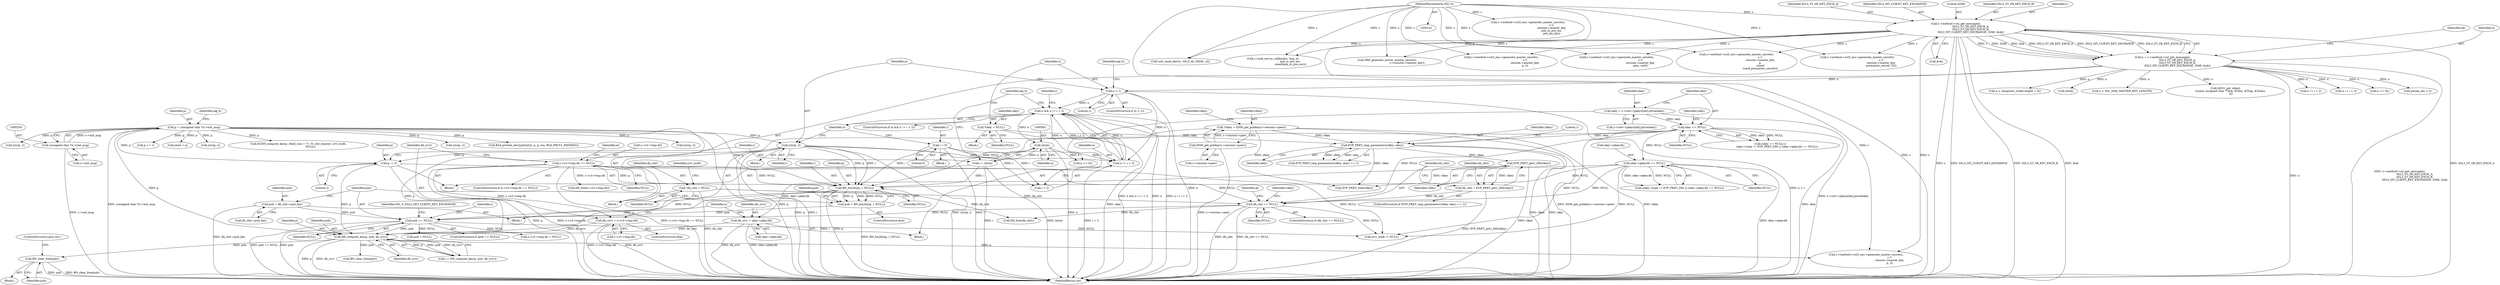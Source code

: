 digraph "0_openssl_3c66a669dfc7b3792f7af0758ea26fe8502ce70c@API" {
"1000752" [label="(Call,BN_clear_free(pub))"];
"1000740" [label="(Call,DH_compute_key(p, pub, dh_srvr))"];
"1000532" [label="(Call,n2s(p, i))"];
"1000201" [label="(Call,p = (unsigned char *)s->init_msg)"];
"1000203" [label="(Call,(unsigned char *)s->init_msg)"];
"1000725" [label="(Call,BN_bin2bn(p, i, NULL))"];
"1000575" [label="(Call,p -= 2)"];
"1000549" [label="(Call,i = 0)"];
"1000578" [label="(Call,i = (int)n)"];
"1000580" [label="(Call,(int)n)"];
"1000553" [label="(Call,n && n != i + 2)"];
"1000555" [label="(Call,n != i + 2)"];
"1000528" [label="(Call,n > 1)"];
"1000184" [label="(Call,n = s->method->ssl_get_message(s,\n                                   SSL3_ST_SR_KEY_EXCH_A,\n                                   SSL3_ST_SR_KEY_EXCH_B,\n                                   SSL3_MT_CLIENT_KEY_EXCHANGE, 2048, &ok))"];
"1000186" [label="(Call,s->method->ssl_get_message(s,\n                                   SSL3_ST_SR_KEY_EXCH_A,\n                                   SSL3_ST_SR_KEY_EXCH_B,\n                                   SSL3_MT_CLIENT_KEY_EXCHANGE, 2048, &ok))"];
"1000142" [label="(MethodParameterIn,SSL *s)"];
"1000616" [label="(Call,skey == NULL)"];
"1000603" [label="(Call,skey = s->cert->pkeys[idx].privatekey)"];
"1000625" [label="(Call,skey->pkey.dh == NULL)"];
"1000649" [label="(Call,s->s3->tmp.dh == NULL)"];
"1000730" [label="(Call,pub == NULL)"];
"1000723" [label="(Call,pub = BN_bin2bn(p, i, NULL))"];
"1000717" [label="(Call,pub = dh_clnt->pub_key)"];
"1000704" [label="(Call,dh_clnt == NULL)"];
"1000699" [label="(Call,dh_clnt = EVP_PKEY_get1_DH(clkey))"];
"1000701" [label="(Call,EVP_PKEY_get1_DH(clkey))"];
"1000695" [label="(Call,EVP_PKEY_cmp_parameters(clkey, skey))"];
"1000682" [label="(Call,*clkey = X509_get_pubkey(s->session->peer))"];
"1000684" [label="(Call,X509_get_pubkey(s->session->peer))"];
"1000524" [label="(Call,*skey = NULL)"];
"1000164" [label="(Call,*dh_clnt = NULL)"];
"1000640" [label="(Call,dh_srvr = skey->pkey.dh)"];
"1000667" [label="(Call,dh_srvr = s->s3->tmp.dh)"];
"1000705" [label="(Identifier,dh_clnt)"];
"1002148" [label="(Call,srvr_ecdh != NULL)"];
"1002056" [label="(Call,start = p)"];
"1001566" [label="(Call,n2s(p, i))"];
"1000585" [label="(Identifier,alg_k)"];
"1000603" [label="(Call,skey = s->cert->pkeys[idx].privatekey)"];
"1000494" [label="(Call,s->method->ssl3_enc->generate_master_secret(s,\n                                                        s->\n                                                        session->master_key,\n                                                        p,\n                                                        sizeof\n                                                        (rand_premaster_secret)))"];
"1000763" [label="(Call,s->s3->tmp.dh = NULL)"];
"1000660" [label="(Identifier,al)"];
"1000170" [label="(Identifier,srvr_ecdh)"];
"1000554" [label="(Identifier,n)"];
"1000723" [label="(Call,pub = BN_bin2bn(p, i, NULL))"];
"1000728" [label="(Identifier,NULL)"];
"1001773" [label="(Call,s->method->ssl3_enc->generate_master_secret(s,\n                                                        s->\n                                                        session->master_key,\n                                                        psk_or_pre_ms,\n                                                        pre_ms_len))"];
"1000722" [label="(ControlStructure,else)"];
"1001475" [label="(Call,ECDH_compute_key(p, (field_size + 7) / 8, clnt_ecpoint, srvr_ecdh,\n                             NULL))"];
"1000524" [label="(Call,*skey = NULL)"];
"1000602" [label="(Block,)"];
"1001570" [label="(Call,n != i + 2)"];
"1000709" [label="(Identifier,al)"];
"1000748" [label="(Block,)"];
"1001616" [label="(Call,s->psk_server_callback(s, tmp_id,\n                                         psk_or_pre_ms,\n                                         sizeof(psk_or_pre_ms)))"];
"1000605" [label="(Call,s->cert->pkeys[idx].privatekey)"];
"1000580" [label="(Call,(int)n)"];
"1000618" [label="(Identifier,NULL)"];
"1000641" [label="(Identifier,dh_srvr)"];
"1000188" [label="(Identifier,SSL3_ST_SR_KEY_EXCH_A)"];
"1000777" [label="(Call,BN_clear_free(pub))"];
"1000730" [label="(Call,pub == NULL)"];
"1000604" [label="(Identifier,skey)"];
"1000743" [label="(Identifier,dh_srvr)"];
"1000718" [label="(Identifier,pub)"];
"1000530" [label="(Literal,1)"];
"1000550" [label="(Identifier,i)"];
"1000616" [label="(Call,skey == NULL)"];
"1000536" [label="(Block,)"];
"1000666" [label="(ControlStructure,else)"];
"1000755" [label="(Call,DH_free(s->s3->tmp.dh))"];
"1000529" [label="(Identifier,n)"];
"1000626" [label="(Call,skey->pkey.dh)"];
"1000753" [label="(Identifier,pub)"];
"1000205" [label="(Call,s->init_msg)"];
"1000649" [label="(Call,s->s3->tmp.dh == NULL)"];
"1000642" [label="(Call,skey->pkey.dh)"];
"1000703" [label="(ControlStructure,if (dh_clnt == NULL))"];
"1000741" [label="(Identifier,p)"];
"1000203" [label="(Call,(unsigned char *)s->init_msg)"];
"1000551" [label="(Literal,0)"];
"1000555" [label="(Call,n != i + 2)"];
"1000732" [label="(Identifier,NULL)"];
"1000190" [label="(Identifier,SSL3_MT_CLIENT_KEY_EXCHANGE)"];
"1000334" [label="(Call,n != i + 2)"];
"1000788" [label="(Call,s->method->ssl3_enc->generate_master_secret(s,\n                                                        s->\n                                                        session->master_key,\n                                                        p, i))"];
"1000650" [label="(Call,s->s3->tmp.dh)"];
"1000617" [label="(Identifier,skey)"];
"1000202" [label="(Identifier,p)"];
"1000533" [label="(Identifier,p)"];
"1000143" [label="(Block,)"];
"1000774" [label="(Call,DH_free(dh_clnt))"];
"1001525" [label="(Call,s->method->ssl3_enc->generate_master_secret(s,\n                                                        s->\n                                                        session->master_key,\n                                                        p, i))"];
"1000682" [label="(Call,*clkey = X509_get_pubkey(s->session->peer))"];
"1000727" [label="(Identifier,i)"];
"1000576" [label="(Identifier,p)"];
"1000184" [label="(Call,n = s->method->ssl_get_message(s,\n                                   SSL3_ST_SR_KEY_EXCH_A,\n                                   SSL3_ST_SR_KEY_EXCH_B,\n                                   SSL3_MT_CLIENT_KEY_EXCHANGE, 2048, &ok))"];
"1000724" [label="(Identifier,pub)"];
"1000526" [label="(Identifier,NULL)"];
"1000582" [label="(Identifier,n)"];
"1000678" [label="(Identifier,n)"];
"1000779" [label="(Call,pub = NULL)"];
"1000532" [label="(Call,n2s(p, i))"];
"1000191" [label="(Literal,2048)"];
"1001346" [label="(Call,n == 0L)"];
"1000698" [label="(Literal,1)"];
"1001423" [label="(Call,p += 1)"];
"1000575" [label="(Call,p -= 2)"];
"1002083" [label="(Call,s->method->ssl3_enc->generate_master_secret(s,\n                                                        s->\n                                                        session->master_key,\n                                                        premaster_secret, 32))"];
"1000739" [label="(Identifier,i)"];
"1001811" [label="(Call,param_len > n)"];
"1000847" [label="(Call,n2s(p, i))"];
"1002138" [label="(Call,ssl3_send_alert(s, SSL3_AL_FATAL, al))"];
"1000683" [label="(Identifier,clkey)"];
"1000716" [label="(Identifier,clkey)"];
"1000693" [label="(ControlStructure,if (EVP_PKEY_cmp_parameters(clkey, skey) == 1))"];
"1000615" [label="(Call,(skey == NULL) ||\n                (skey->type != EVP_PKEY_DH) || (skey->pkey.dh == NULL))"];
"1000192" [label="(Call,&ok)"];
"1000680" [label="(Block,)"];
"1000565" [label="(Identifier,s)"];
"1000856" [label="(Call,n < (long)(enc_ticket.length + 6))"];
"1000385" [label="(Call,RSA_private_decrypt((int)n, p, p, rsa, RSA_PKCS1_PADDING))"];
"1002163" [label="(MethodReturn,int)"];
"1000198" [label="(Call,(int)n)"];
"1000622" [label="(Identifier,skey)"];
"1000364" [label="(Call,n < SSL_MAX_MASTER_KEY_LENGTH)"];
"1000657" [label="(Identifier,NULL)"];
"1000186" [label="(Call,s->method->ssl_get_message(s,\n                                   SSL3_ST_SR_KEY_EXCH_A,\n                                   SSL3_ST_SR_KEY_EXCH_B,\n                                   SSL3_MT_CLIENT_KEY_EXCHANGE, 2048, &ok))"];
"1001915" [label="(Call,SRP_generate_server_master_secret(s,\n                                               s->session->master_key))"];
"1000731" [label="(Identifier,pub)"];
"1000330" [label="(Call,n2s(p, i))"];
"1000704" [label="(Call,dh_clnt == NULL)"];
"1001194" [label="(Call,s->method->ssl3_enc->generate_master_secret(s,\n                                                        s->\n                                                        session->master_key,\n                                                        pms, outl))"];
"1000668" [label="(Identifier,dh_srvr)"];
"1000719" [label="(Call,dh_clnt->pub_key)"];
"1000640" [label="(Call,dh_srvr = skey->pkey.dh)"];
"1000631" [label="(Identifier,NULL)"];
"1000717" [label="(Call,pub = dh_clnt->pub_key)"];
"1002031" [label="(Call,ASN1_get_object\n            ((const unsigned char **)&p, &Tlen, &Ttag, &Tclass,\n             n))"];
"1000549" [label="(Call,i = 0)"];
"1000619" [label="(Call,(skey->type != EVP_PKEY_DH) || (skey->pkey.dh == NULL))"];
"1000539" [label="(Identifier,alg_k)"];
"1000185" [label="(Identifier,n)"];
"1000556" [label="(Identifier,n)"];
"1000695" [label="(Call,EVP_PKEY_cmp_parameters(clkey, skey))"];
"1000725" [label="(Call,BN_bin2bn(p, i, NULL))"];
"1000201" [label="(Call,p = (unsigned char *)s->init_msg)"];
"1000697" [label="(Identifier,skey)"];
"1000189" [label="(Identifier,SSL3_ST_SR_KEY_EXCH_B)"];
"1000701" [label="(Call,EVP_PKEY_get1_DH(clkey))"];
"1000706" [label="(Identifier,NULL)"];
"1000729" [label="(ControlStructure,if (pub == NULL))"];
"1000165" [label="(Identifier,dh_clnt)"];
"1000531" [label="(Block,)"];
"1000164" [label="(Call,*dh_clnt = NULL)"];
"1001802" [label="(Call,n2s(p, i))"];
"1000648" [label="(ControlStructure,if (s->s3->tmp.dh == NULL))"];
"1000715" [label="(Call,EVP_PKEY_free(clkey))"];
"1000726" [label="(Identifier,p)"];
"1000525" [label="(Identifier,skey)"];
"1000685" [label="(Call,s->session->peer)"];
"1000166" [label="(Identifier,NULL)"];
"1000553" [label="(Call,n && n != i + 2)"];
"1000187" [label="(Identifier,s)"];
"1000735" [label="(Identifier,SSL_F_SSL3_GET_CLIENT_KEY_EXCHANGE)"];
"1000527" [label="(ControlStructure,if (n > 1))"];
"1000754" [label="(ControlStructure,goto err;)"];
"1000684" [label="(Call,X509_get_pubkey(s->session->peer))"];
"1000517" [label="(Block,)"];
"1000752" [label="(Call,BN_clear_free(pub))"];
"1000667" [label="(Call,dh_srvr = s->s3->tmp.dh)"];
"1000579" [label="(Identifier,i)"];
"1000209" [label="(Identifier,alg_k)"];
"1000677" [label="(Call,n == 0L)"];
"1000557" [label="(Call,i + 2)"];
"1000738" [label="(Call,i = DH_compute_key(p, pub, dh_srvr))"];
"1000742" [label="(Identifier,pub)"];
"1000691" [label="(Identifier,clkey)"];
"1000574" [label="(Block,)"];
"1000142" [label="(MethodParameterIn,SSL *s)"];
"1000700" [label="(Identifier,dh_clnt)"];
"1000552" [label="(ControlStructure,if (n && n != i + 2))"];
"1000694" [label="(Call,EVP_PKEY_cmp_parameters(clkey, skey) == 1)"];
"1000669" [label="(Call,s->s3->tmp.dh)"];
"1000625" [label="(Call,skey->pkey.dh == NULL)"];
"1000578" [label="(Call,i = (int)n)"];
"1000196" [label="(Identifier,ok)"];
"1000699" [label="(Call,dh_clnt = EVP_PKEY_get1_DH(clkey))"];
"1000528" [label="(Call,n > 1)"];
"1000534" [label="(Identifier,i)"];
"1000696" [label="(Identifier,clkey)"];
"1000740" [label="(Call,DH_compute_key(p, pub, dh_srvr))"];
"1000702" [label="(Identifier,clkey)"];
"1000577" [label="(Literal,2)"];
"1000752" -> "1000748"  [label="AST: "];
"1000752" -> "1000753"  [label="CFG: "];
"1000753" -> "1000752"  [label="AST: "];
"1000754" -> "1000752"  [label="CFG: "];
"1000752" -> "1002163"  [label="DDG: pub"];
"1000752" -> "1002163"  [label="DDG: BN_clear_free(pub)"];
"1000740" -> "1000752"  [label="DDG: pub"];
"1000740" -> "1000738"  [label="AST: "];
"1000740" -> "1000743"  [label="CFG: "];
"1000741" -> "1000740"  [label="AST: "];
"1000742" -> "1000740"  [label="AST: "];
"1000743" -> "1000740"  [label="AST: "];
"1000738" -> "1000740"  [label="CFG: "];
"1000740" -> "1002163"  [label="DDG: dh_srvr"];
"1000740" -> "1002163"  [label="DDG: p"];
"1000740" -> "1000738"  [label="DDG: p"];
"1000740" -> "1000738"  [label="DDG: pub"];
"1000740" -> "1000738"  [label="DDG: dh_srvr"];
"1000532" -> "1000740"  [label="DDG: p"];
"1000725" -> "1000740"  [label="DDG: p"];
"1000575" -> "1000740"  [label="DDG: p"];
"1000201" -> "1000740"  [label="DDG: p"];
"1000730" -> "1000740"  [label="DDG: pub"];
"1000640" -> "1000740"  [label="DDG: dh_srvr"];
"1000667" -> "1000740"  [label="DDG: dh_srvr"];
"1000740" -> "1000777"  [label="DDG: pub"];
"1000740" -> "1000788"  [label="DDG: p"];
"1000532" -> "1000531"  [label="AST: "];
"1000532" -> "1000534"  [label="CFG: "];
"1000533" -> "1000532"  [label="AST: "];
"1000534" -> "1000532"  [label="AST: "];
"1000554" -> "1000532"  [label="CFG: "];
"1000532" -> "1002163"  [label="DDG: p"];
"1000532" -> "1002163"  [label="DDG: i"];
"1000532" -> "1002163"  [label="DDG: n2s(p, i)"];
"1000201" -> "1000532"  [label="DDG: p"];
"1000532" -> "1000555"  [label="DDG: i"];
"1000532" -> "1000557"  [label="DDG: i"];
"1000532" -> "1000575"  [label="DDG: p"];
"1000532" -> "1000725"  [label="DDG: p"];
"1000532" -> "1000725"  [label="DDG: i"];
"1000201" -> "1000143"  [label="AST: "];
"1000201" -> "1000203"  [label="CFG: "];
"1000202" -> "1000201"  [label="AST: "];
"1000203" -> "1000201"  [label="AST: "];
"1000209" -> "1000201"  [label="CFG: "];
"1000201" -> "1002163"  [label="DDG: (unsigned char *)s->init_msg"];
"1000201" -> "1002163"  [label="DDG: p"];
"1000203" -> "1000201"  [label="DDG: s->init_msg"];
"1000201" -> "1000330"  [label="DDG: p"];
"1000201" -> "1000385"  [label="DDG: p"];
"1000201" -> "1000575"  [label="DDG: p"];
"1000201" -> "1000725"  [label="DDG: p"];
"1000201" -> "1000847"  [label="DDG: p"];
"1000201" -> "1001423"  [label="DDG: p"];
"1000201" -> "1001475"  [label="DDG: p"];
"1000201" -> "1001566"  [label="DDG: p"];
"1000201" -> "1001802"  [label="DDG: p"];
"1000201" -> "1002056"  [label="DDG: p"];
"1000203" -> "1000205"  [label="CFG: "];
"1000204" -> "1000203"  [label="AST: "];
"1000205" -> "1000203"  [label="AST: "];
"1000203" -> "1002163"  [label="DDG: s->init_msg"];
"1000725" -> "1000723"  [label="AST: "];
"1000725" -> "1000728"  [label="CFG: "];
"1000726" -> "1000725"  [label="AST: "];
"1000727" -> "1000725"  [label="AST: "];
"1000728" -> "1000725"  [label="AST: "];
"1000723" -> "1000725"  [label="CFG: "];
"1000725" -> "1002163"  [label="DDG: i"];
"1000725" -> "1002163"  [label="DDG: p"];
"1000725" -> "1000723"  [label="DDG: p"];
"1000725" -> "1000723"  [label="DDG: i"];
"1000725" -> "1000723"  [label="DDG: NULL"];
"1000575" -> "1000725"  [label="DDG: p"];
"1000549" -> "1000725"  [label="DDG: i"];
"1000578" -> "1000725"  [label="DDG: i"];
"1000616" -> "1000725"  [label="DDG: NULL"];
"1000625" -> "1000725"  [label="DDG: NULL"];
"1000649" -> "1000725"  [label="DDG: NULL"];
"1000725" -> "1000730"  [label="DDG: NULL"];
"1000575" -> "1000574"  [label="AST: "];
"1000575" -> "1000577"  [label="CFG: "];
"1000576" -> "1000575"  [label="AST: "];
"1000577" -> "1000575"  [label="AST: "];
"1000579" -> "1000575"  [label="CFG: "];
"1000575" -> "1002163"  [label="DDG: p"];
"1000549" -> "1000536"  [label="AST: "];
"1000549" -> "1000551"  [label="CFG: "];
"1000550" -> "1000549"  [label="AST: "];
"1000551" -> "1000549"  [label="AST: "];
"1000554" -> "1000549"  [label="CFG: "];
"1000549" -> "1002163"  [label="DDG: i"];
"1000549" -> "1000555"  [label="DDG: i"];
"1000549" -> "1000557"  [label="DDG: i"];
"1000578" -> "1000574"  [label="AST: "];
"1000578" -> "1000580"  [label="CFG: "];
"1000579" -> "1000578"  [label="AST: "];
"1000580" -> "1000578"  [label="AST: "];
"1000585" -> "1000578"  [label="CFG: "];
"1000578" -> "1002163"  [label="DDG: i"];
"1000578" -> "1002163"  [label="DDG: (int)n"];
"1000580" -> "1000578"  [label="DDG: n"];
"1000580" -> "1000582"  [label="CFG: "];
"1000581" -> "1000580"  [label="AST: "];
"1000582" -> "1000580"  [label="AST: "];
"1000580" -> "1002163"  [label="DDG: n"];
"1000553" -> "1000580"  [label="DDG: n"];
"1000580" -> "1000677"  [label="DDG: n"];
"1000553" -> "1000552"  [label="AST: "];
"1000553" -> "1000554"  [label="CFG: "];
"1000553" -> "1000555"  [label="CFG: "];
"1000554" -> "1000553"  [label="AST: "];
"1000555" -> "1000553"  [label="AST: "];
"1000565" -> "1000553"  [label="CFG: "];
"1000585" -> "1000553"  [label="CFG: "];
"1000553" -> "1002163"  [label="DDG: n && n != i + 2"];
"1000553" -> "1002163"  [label="DDG: n"];
"1000553" -> "1002163"  [label="DDG: n != i + 2"];
"1000555" -> "1000553"  [label="DDG: n"];
"1000555" -> "1000553"  [label="DDG: i + 2"];
"1000528" -> "1000553"  [label="DDG: n"];
"1000553" -> "1000677"  [label="DDG: n"];
"1000555" -> "1000557"  [label="CFG: "];
"1000556" -> "1000555"  [label="AST: "];
"1000557" -> "1000555"  [label="AST: "];
"1000555" -> "1002163"  [label="DDG: i + 2"];
"1000528" -> "1000555"  [label="DDG: n"];
"1000528" -> "1000527"  [label="AST: "];
"1000528" -> "1000530"  [label="CFG: "];
"1000529" -> "1000528"  [label="AST: "];
"1000530" -> "1000528"  [label="AST: "];
"1000533" -> "1000528"  [label="CFG: "];
"1000539" -> "1000528"  [label="CFG: "];
"1000528" -> "1002163"  [label="DDG: n > 1"];
"1000528" -> "1002163"  [label="DDG: n"];
"1000184" -> "1000528"  [label="DDG: n"];
"1000184" -> "1000143"  [label="AST: "];
"1000184" -> "1000186"  [label="CFG: "];
"1000185" -> "1000184"  [label="AST: "];
"1000186" -> "1000184"  [label="AST: "];
"1000196" -> "1000184"  [label="CFG: "];
"1000184" -> "1002163"  [label="DDG: s->method->ssl_get_message(s,\n                                   SSL3_ST_SR_KEY_EXCH_A,\n                                   SSL3_ST_SR_KEY_EXCH_B,\n                                   SSL3_MT_CLIENT_KEY_EXCHANGE, 2048, &ok)"];
"1000184" -> "1002163"  [label="DDG: n"];
"1000186" -> "1000184"  [label="DDG: s"];
"1000186" -> "1000184"  [label="DDG: 2048"];
"1000186" -> "1000184"  [label="DDG: &ok"];
"1000186" -> "1000184"  [label="DDG: SSL3_ST_SR_KEY_EXCH_A"];
"1000186" -> "1000184"  [label="DDG: SSL3_MT_CLIENT_KEY_EXCHANGE"];
"1000186" -> "1000184"  [label="DDG: SSL3_ST_SR_KEY_EXCH_B"];
"1000184" -> "1000198"  [label="DDG: n"];
"1000184" -> "1000334"  [label="DDG: n"];
"1000184" -> "1000364"  [label="DDG: n"];
"1000184" -> "1000856"  [label="DDG: n"];
"1000184" -> "1001346"  [label="DDG: n"];
"1000184" -> "1001570"  [label="DDG: n"];
"1000184" -> "1001811"  [label="DDG: n"];
"1000184" -> "1002031"  [label="DDG: n"];
"1000186" -> "1000192"  [label="CFG: "];
"1000187" -> "1000186"  [label="AST: "];
"1000188" -> "1000186"  [label="AST: "];
"1000189" -> "1000186"  [label="AST: "];
"1000190" -> "1000186"  [label="AST: "];
"1000191" -> "1000186"  [label="AST: "];
"1000192" -> "1000186"  [label="AST: "];
"1000186" -> "1002163"  [label="DDG: SSL3_ST_SR_KEY_EXCH_A"];
"1000186" -> "1002163"  [label="DDG: s"];
"1000186" -> "1002163"  [label="DDG: SSL3_MT_CLIENT_KEY_EXCHANGE"];
"1000186" -> "1002163"  [label="DDG: SSL3_ST_SR_KEY_EXCH_B"];
"1000186" -> "1002163"  [label="DDG: &ok"];
"1000142" -> "1000186"  [label="DDG: s"];
"1000186" -> "1000494"  [label="DDG: s"];
"1000186" -> "1000788"  [label="DDG: s"];
"1000186" -> "1001194"  [label="DDG: s"];
"1000186" -> "1001525"  [label="DDG: s"];
"1000186" -> "1001616"  [label="DDG: s"];
"1000186" -> "1001915"  [label="DDG: s"];
"1000186" -> "1002083"  [label="DDG: s"];
"1000186" -> "1002138"  [label="DDG: s"];
"1000142" -> "1000141"  [label="AST: "];
"1000142" -> "1002163"  [label="DDG: s"];
"1000142" -> "1000494"  [label="DDG: s"];
"1000142" -> "1000788"  [label="DDG: s"];
"1000142" -> "1001194"  [label="DDG: s"];
"1000142" -> "1001525"  [label="DDG: s"];
"1000142" -> "1001616"  [label="DDG: s"];
"1000142" -> "1001773"  [label="DDG: s"];
"1000142" -> "1001915"  [label="DDG: s"];
"1000142" -> "1002083"  [label="DDG: s"];
"1000142" -> "1002138"  [label="DDG: s"];
"1000616" -> "1000615"  [label="AST: "];
"1000616" -> "1000618"  [label="CFG: "];
"1000617" -> "1000616"  [label="AST: "];
"1000618" -> "1000616"  [label="AST: "];
"1000622" -> "1000616"  [label="CFG: "];
"1000615" -> "1000616"  [label="CFG: "];
"1000616" -> "1002163"  [label="DDG: skey"];
"1000616" -> "1000615"  [label="DDG: skey"];
"1000616" -> "1000615"  [label="DDG: NULL"];
"1000603" -> "1000616"  [label="DDG: skey"];
"1000616" -> "1000625"  [label="DDG: NULL"];
"1000616" -> "1000695"  [label="DDG: skey"];
"1000616" -> "1000704"  [label="DDG: NULL"];
"1000616" -> "1002148"  [label="DDG: NULL"];
"1000603" -> "1000602"  [label="AST: "];
"1000603" -> "1000605"  [label="CFG: "];
"1000604" -> "1000603"  [label="AST: "];
"1000605" -> "1000603"  [label="AST: "];
"1000617" -> "1000603"  [label="CFG: "];
"1000603" -> "1002163"  [label="DDG: s->cert->pkeys[idx].privatekey"];
"1000625" -> "1000619"  [label="AST: "];
"1000625" -> "1000631"  [label="CFG: "];
"1000626" -> "1000625"  [label="AST: "];
"1000631" -> "1000625"  [label="AST: "];
"1000619" -> "1000625"  [label="CFG: "];
"1000625" -> "1002163"  [label="DDG: skey->pkey.dh"];
"1000625" -> "1000619"  [label="DDG: skey->pkey.dh"];
"1000625" -> "1000619"  [label="DDG: NULL"];
"1000625" -> "1000640"  [label="DDG: skey->pkey.dh"];
"1000625" -> "1000704"  [label="DDG: NULL"];
"1000625" -> "1002148"  [label="DDG: NULL"];
"1000649" -> "1000648"  [label="AST: "];
"1000649" -> "1000657"  [label="CFG: "];
"1000650" -> "1000649"  [label="AST: "];
"1000657" -> "1000649"  [label="AST: "];
"1000660" -> "1000649"  [label="CFG: "];
"1000668" -> "1000649"  [label="CFG: "];
"1000649" -> "1002163"  [label="DDG: s->s3->tmp.dh"];
"1000649" -> "1002163"  [label="DDG: s->s3->tmp.dh == NULL"];
"1000649" -> "1000667"  [label="DDG: s->s3->tmp.dh"];
"1000649" -> "1000704"  [label="DDG: NULL"];
"1000649" -> "1000755"  [label="DDG: s->s3->tmp.dh"];
"1000649" -> "1002148"  [label="DDG: NULL"];
"1000730" -> "1000729"  [label="AST: "];
"1000730" -> "1000732"  [label="CFG: "];
"1000731" -> "1000730"  [label="AST: "];
"1000732" -> "1000730"  [label="AST: "];
"1000735" -> "1000730"  [label="CFG: "];
"1000739" -> "1000730"  [label="CFG: "];
"1000730" -> "1002163"  [label="DDG: pub == NULL"];
"1000730" -> "1002163"  [label="DDG: pub"];
"1000723" -> "1000730"  [label="DDG: pub"];
"1000717" -> "1000730"  [label="DDG: pub"];
"1000704" -> "1000730"  [label="DDG: NULL"];
"1000730" -> "1000763"  [label="DDG: NULL"];
"1000730" -> "1000779"  [label="DDG: NULL"];
"1000730" -> "1002148"  [label="DDG: NULL"];
"1000723" -> "1000722"  [label="AST: "];
"1000724" -> "1000723"  [label="AST: "];
"1000731" -> "1000723"  [label="CFG: "];
"1000723" -> "1002163"  [label="DDG: BN_bin2bn(p, i, NULL)"];
"1000717" -> "1000680"  [label="AST: "];
"1000717" -> "1000719"  [label="CFG: "];
"1000718" -> "1000717"  [label="AST: "];
"1000719" -> "1000717"  [label="AST: "];
"1000731" -> "1000717"  [label="CFG: "];
"1000717" -> "1002163"  [label="DDG: dh_clnt->pub_key"];
"1000704" -> "1000703"  [label="AST: "];
"1000704" -> "1000706"  [label="CFG: "];
"1000705" -> "1000704"  [label="AST: "];
"1000706" -> "1000704"  [label="AST: "];
"1000709" -> "1000704"  [label="CFG: "];
"1000716" -> "1000704"  [label="CFG: "];
"1000704" -> "1002163"  [label="DDG: dh_clnt"];
"1000704" -> "1002163"  [label="DDG: dh_clnt == NULL"];
"1000699" -> "1000704"  [label="DDG: dh_clnt"];
"1000164" -> "1000704"  [label="DDG: dh_clnt"];
"1000704" -> "1000774"  [label="DDG: dh_clnt"];
"1000704" -> "1002148"  [label="DDG: NULL"];
"1000699" -> "1000693"  [label="AST: "];
"1000699" -> "1000701"  [label="CFG: "];
"1000700" -> "1000699"  [label="AST: "];
"1000701" -> "1000699"  [label="AST: "];
"1000705" -> "1000699"  [label="CFG: "];
"1000699" -> "1002163"  [label="DDG: EVP_PKEY_get1_DH(clkey)"];
"1000701" -> "1000699"  [label="DDG: clkey"];
"1000701" -> "1000702"  [label="CFG: "];
"1000702" -> "1000701"  [label="AST: "];
"1000701" -> "1002163"  [label="DDG: clkey"];
"1000695" -> "1000701"  [label="DDG: clkey"];
"1000701" -> "1000715"  [label="DDG: clkey"];
"1000695" -> "1000694"  [label="AST: "];
"1000695" -> "1000697"  [label="CFG: "];
"1000696" -> "1000695"  [label="AST: "];
"1000697" -> "1000695"  [label="AST: "];
"1000698" -> "1000695"  [label="CFG: "];
"1000695" -> "1002163"  [label="DDG: clkey"];
"1000695" -> "1002163"  [label="DDG: skey"];
"1000695" -> "1000694"  [label="DDG: clkey"];
"1000695" -> "1000694"  [label="DDG: skey"];
"1000682" -> "1000695"  [label="DDG: clkey"];
"1000524" -> "1000695"  [label="DDG: skey"];
"1000695" -> "1000715"  [label="DDG: clkey"];
"1000682" -> "1000680"  [label="AST: "];
"1000682" -> "1000684"  [label="CFG: "];
"1000683" -> "1000682"  [label="AST: "];
"1000684" -> "1000682"  [label="AST: "];
"1000691" -> "1000682"  [label="CFG: "];
"1000682" -> "1002163"  [label="DDG: X509_get_pubkey(s->session->peer)"];
"1000682" -> "1002163"  [label="DDG: clkey"];
"1000684" -> "1000682"  [label="DDG: s->session->peer"];
"1000682" -> "1000715"  [label="DDG: clkey"];
"1000684" -> "1000685"  [label="CFG: "];
"1000685" -> "1000684"  [label="AST: "];
"1000684" -> "1002163"  [label="DDG: s->session->peer"];
"1000524" -> "1000517"  [label="AST: "];
"1000524" -> "1000526"  [label="CFG: "];
"1000525" -> "1000524"  [label="AST: "];
"1000526" -> "1000524"  [label="AST: "];
"1000529" -> "1000524"  [label="CFG: "];
"1000524" -> "1002163"  [label="DDG: skey"];
"1000164" -> "1000143"  [label="AST: "];
"1000164" -> "1000166"  [label="CFG: "];
"1000165" -> "1000164"  [label="AST: "];
"1000166" -> "1000164"  [label="AST: "];
"1000170" -> "1000164"  [label="CFG: "];
"1000164" -> "1002163"  [label="DDG: dh_clnt"];
"1000164" -> "1000774"  [label="DDG: dh_clnt"];
"1000640" -> "1000602"  [label="AST: "];
"1000640" -> "1000642"  [label="CFG: "];
"1000641" -> "1000640"  [label="AST: "];
"1000642" -> "1000640"  [label="AST: "];
"1000678" -> "1000640"  [label="CFG: "];
"1000640" -> "1002163"  [label="DDG: dh_srvr"];
"1000640" -> "1002163"  [label="DDG: skey->pkey.dh"];
"1000667" -> "1000666"  [label="AST: "];
"1000667" -> "1000669"  [label="CFG: "];
"1000668" -> "1000667"  [label="AST: "];
"1000669" -> "1000667"  [label="AST: "];
"1000678" -> "1000667"  [label="CFG: "];
"1000667" -> "1002163"  [label="DDG: dh_srvr"];
"1000667" -> "1002163"  [label="DDG: s->s3->tmp.dh"];
}
